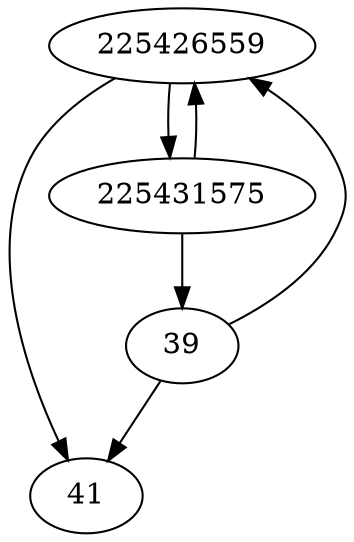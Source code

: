 strict digraph  {
41;
225426559;
225431575;
39;
225426559 -> 41;
225426559 -> 225431575;
225431575 -> 39;
225431575 -> 225426559;
39 -> 225426559;
39 -> 41;
}

